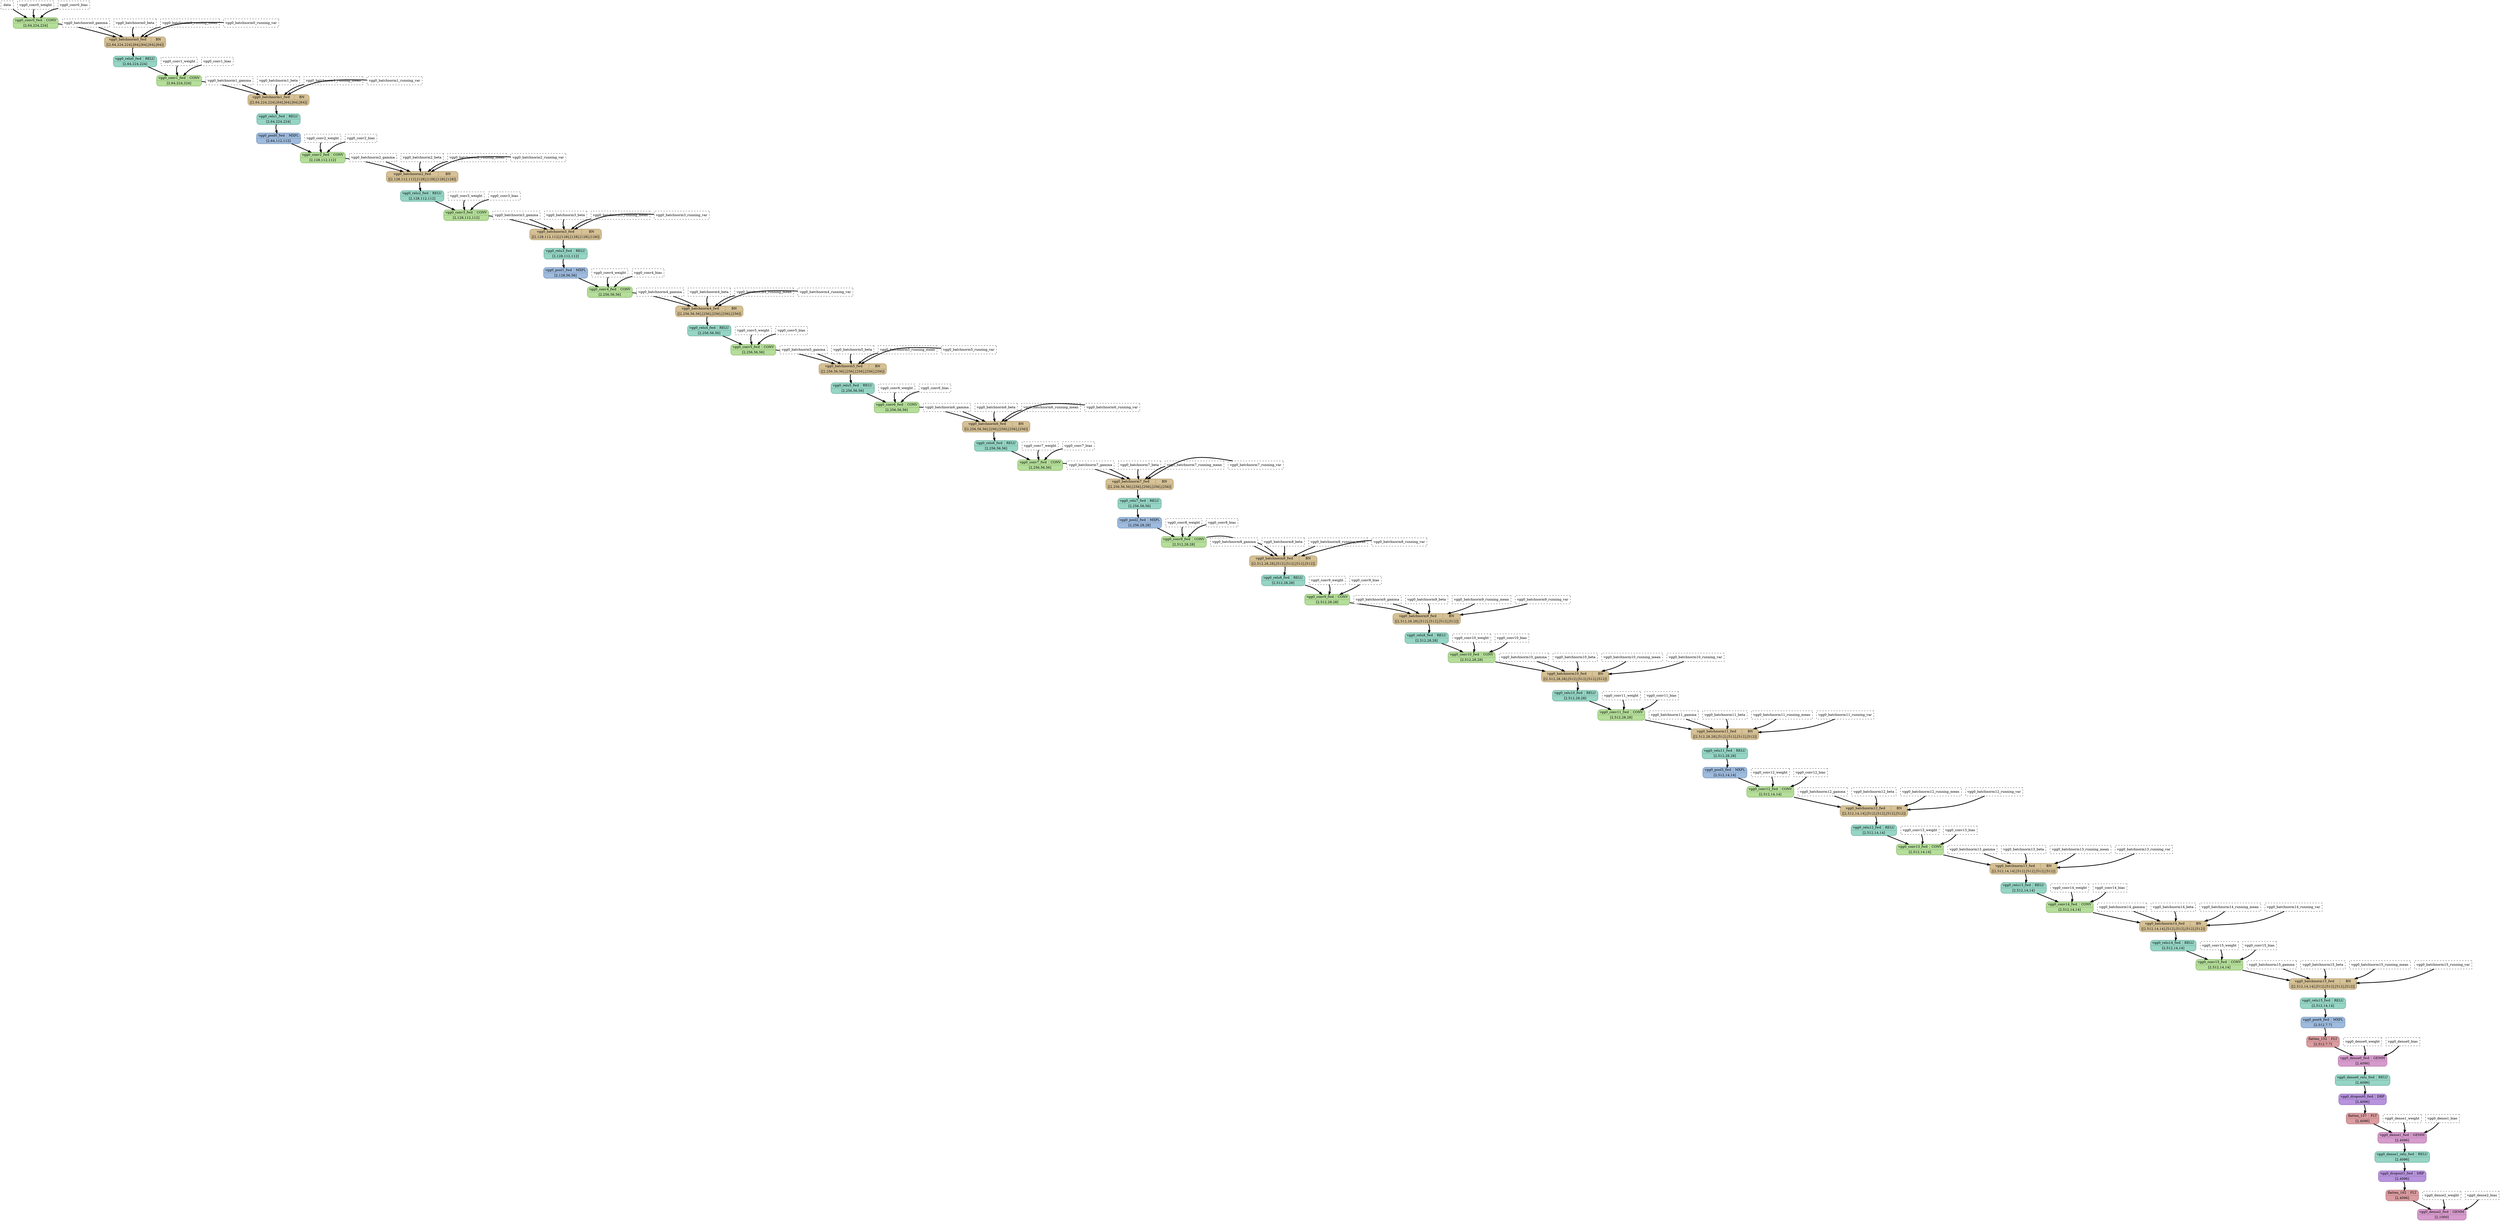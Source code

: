 strict digraph {
  graph [
    rankdir="TB"
    overlap=prism
    overlap_shrink=true
    splines=curved
  ];
  node [
    shape=Mrecord
  ];
  edge [
    penwidth=3
  ];

  // Node definitions.
  "data" [
    id=0
    name="data"
    type=constant_input
    label="data"
    inputs=""
    outputs=""
    shape=box
    style="filled,dashed"
    fillcolor="white"
  ];
  "vgg0_conv0_weight" [
    id=1
    name="vgg0_conv0_weight"
    type=constant_input
    label="vgg0_conv0_weight"
    inputs=""
    outputs=""
    shape=box
    style="filled,dashed"
    fillcolor="white"
  ];
  "vgg0_conv0_bias" [
    id=2
    name="vgg0_conv0_bias"
    type=constant_input
    label="vgg0_conv0_bias"
    inputs=""
    outputs=""
    shape=box
    style="filled,dashed"
    fillcolor="white"
  ];
  "vgg0_conv0_fwd" [
    id=3
    name="vgg0_conv0_fwd"
    type=Conv
    label="{ {vgg0_conv0_fwd  | CONV} | [2,64,224,224] }"
    inputs="data;vgg0_conv0_weight;vgg0_conv0_bias"
    outputs="vgg0_conv0_fwd"
    penwidth=3
    style=filled
    color="#9ec784"
    fontcolor="#000000"
    fillcolor="#b5de9a"
  ];
  "vgg0_batchnorm0_gamma" [
    id=4
    name="vgg0_batchnorm0_gamma"
    type=constant_input
    label="vgg0_batchnorm0_gamma"
    inputs=""
    outputs=""
    shape=box
    style="filled,dashed"
    fillcolor="white"
  ];
  "vgg0_batchnorm0_beta" [
    id=5
    name="vgg0_batchnorm0_beta"
    type=constant_input
    label="vgg0_batchnorm0_beta"
    inputs=""
    outputs=""
    shape=box
    style="filled,dashed"
    fillcolor="white"
  ];
  "vgg0_batchnorm0_running_mean" [
    id=6
    name="vgg0_batchnorm0_running_mean"
    type=constant_input
    label="vgg0_batchnorm0_running_mean"
    inputs=""
    outputs=""
    shape=box
    style="filled,dashed"
    fillcolor="white"
  ];
  "vgg0_batchnorm0_running_var" [
    id=7
    name="vgg0_batchnorm0_running_var"
    type=constant_input
    label="vgg0_batchnorm0_running_var"
    inputs=""
    outputs=""
    shape=box
    style="filled,dashed"
    fillcolor="white"
  ];
  "vgg0_batchnorm0_fwd" [
    id=8
    name="vgg0_batchnorm0_fwd"
    type=BatchNormalization
    label="{ {vgg0_batchnorm0_fwd  | BN} | [[2,64,224,224],[64],[64],[64],[64]] }"
    inputs="vgg0_conv0_fwd;vgg0_batchnorm0_gamma;vgg0_batchnorm0_beta;vgg0_batchnorm0_running_mean;vgg0_batchnorm0_running_var"
    outputs="vgg0_batchnorm0_fwd"
    penwidth=3
    style=filled
    color="#c0ac81"
    fontcolor="#000000"
    fillcolor="#d6c196"
  ];
  "vgg0_relu0_fwd" [
    id=9
    name="vgg0_relu0_fwd"
    type=Relu
    label="{ {vgg0_relu0_fwd  | RELU} | [2,64,224,224] }"
    inputs="vgg0_batchnorm0_fwd"
    outputs="vgg0_relu0_fwd"
    penwidth=3
    style=filled
    color="#80beaf"
    fontcolor="#000000"
    fillcolor="#96d5c5"
  ];
  "vgg0_conv1_weight" [
    id=10
    name="vgg0_conv1_weight"
    type=constant_input
    label="vgg0_conv1_weight"
    inputs=""
    outputs=""
    shape=box
    style="filled,dashed"
    fillcolor="white"
  ];
  "vgg0_conv1_bias" [
    id=11
    name="vgg0_conv1_bias"
    type=constant_input
    label="vgg0_conv1_bias"
    inputs=""
    outputs=""
    shape=box
    style="filled,dashed"
    fillcolor="white"
  ];
  "vgg0_conv1_fwd" [
    id=12
    name="vgg0_conv1_fwd"
    type=Conv
    label="{ {vgg0_conv1_fwd  | CONV} | [2,64,224,224] }"
    inputs="vgg0_relu0_fwd;vgg0_conv1_weight;vgg0_conv1_bias"
    outputs="vgg0_conv1_fwd"
    penwidth=3
    style=filled
    color="#9ec784"
    fontcolor="#000000"
    fillcolor="#b5de9a"
  ];
  "vgg0_batchnorm1_gamma" [
    id=13
    name="vgg0_batchnorm1_gamma"
    type=constant_input
    label="vgg0_batchnorm1_gamma"
    inputs=""
    outputs=""
    shape=box
    style="filled,dashed"
    fillcolor="white"
  ];
  "vgg0_batchnorm1_beta" [
    id=14
    name="vgg0_batchnorm1_beta"
    type=constant_input
    label="vgg0_batchnorm1_beta"
    inputs=""
    outputs=""
    shape=box
    style="filled,dashed"
    fillcolor="white"
  ];
  "vgg0_batchnorm1_running_mean" [
    id=15
    name="vgg0_batchnorm1_running_mean"
    type=constant_input
    label="vgg0_batchnorm1_running_mean"
    inputs=""
    outputs=""
    shape=box
    style="filled,dashed"
    fillcolor="white"
  ];
  "vgg0_batchnorm1_running_var" [
    id=16
    name="vgg0_batchnorm1_running_var"
    type=constant_input
    label="vgg0_batchnorm1_running_var"
    inputs=""
    outputs=""
    shape=box
    style="filled,dashed"
    fillcolor="white"
  ];
  "vgg0_batchnorm1_fwd" [
    id=17
    name="vgg0_batchnorm1_fwd"
    type=BatchNormalization
    label="{ {vgg0_batchnorm1_fwd  | BN} | [[2,64,224,224],[64],[64],[64],[64]] }"
    inputs="vgg0_conv1_fwd;vgg0_batchnorm1_gamma;vgg0_batchnorm1_beta;vgg0_batchnorm1_running_mean;vgg0_batchnorm1_running_var"
    outputs="vgg0_batchnorm1_fwd"
    penwidth=3
    style=filled
    color="#c0ac81"
    fontcolor="#000000"
    fillcolor="#d6c196"
  ];
  "vgg0_relu1_fwd" [
    id=18
    name="vgg0_relu1_fwd"
    type=Relu
    label="{ {vgg0_relu1_fwd  | RELU} | [2,64,224,224] }"
    inputs="vgg0_batchnorm1_fwd"
    outputs="vgg0_relu1_fwd"
    penwidth=3
    style=filled
    color="#80beaf"
    fontcolor="#000000"
    fillcolor="#96d5c5"
  ];
  "vgg0_pool0_fwd" [
    id=19
    name="vgg0_pool0_fwd"
    type=MaxPool
    label="{ {vgg0_pool0_fwd  | MXPL} | [2,64,112,112] }"
    inputs="vgg0_relu1_fwd"
    outputs="vgg0_pool0_fwd"
    penwidth=3
    style=filled
    color="#8aa6c8"
    fontcolor="#000000"
    fillcolor="#9ebbdd"
  ];
  "vgg0_conv2_weight" [
    id=20
    name="vgg0_conv2_weight"
    type=constant_input
    label="vgg0_conv2_weight"
    inputs=""
    outputs=""
    shape=box
    style="filled,dashed"
    fillcolor="white"
  ];
  "vgg0_conv2_bias" [
    id=21
    name="vgg0_conv2_bias"
    type=constant_input
    label="vgg0_conv2_bias"
    inputs=""
    outputs=""
    shape=box
    style="filled,dashed"
    fillcolor="white"
  ];
  "vgg0_conv2_fwd" [
    id=22
    name="vgg0_conv2_fwd"
    type=Conv
    label="{ {vgg0_conv2_fwd  | CONV} | [2,128,112,112] }"
    inputs="vgg0_pool0_fwd;vgg0_conv2_weight;vgg0_conv2_bias"
    outputs="vgg0_conv2_fwd"
    penwidth=3
    style=filled
    color="#9ec784"
    fontcolor="#000000"
    fillcolor="#b5de9a"
  ];
  "vgg0_batchnorm2_gamma" [
    id=23
    name="vgg0_batchnorm2_gamma"
    type=constant_input
    label="vgg0_batchnorm2_gamma"
    inputs=""
    outputs=""
    shape=box
    style="filled,dashed"
    fillcolor="white"
  ];
  "vgg0_batchnorm2_beta" [
    id=24
    name="vgg0_batchnorm2_beta"
    type=constant_input
    label="vgg0_batchnorm2_beta"
    inputs=""
    outputs=""
    shape=box
    style="filled,dashed"
    fillcolor="white"
  ];
  "vgg0_batchnorm2_running_mean" [
    id=25
    name="vgg0_batchnorm2_running_mean"
    type=constant_input
    label="vgg0_batchnorm2_running_mean"
    inputs=""
    outputs=""
    shape=box
    style="filled,dashed"
    fillcolor="white"
  ];
  "vgg0_batchnorm2_running_var" [
    id=26
    name="vgg0_batchnorm2_running_var"
    type=constant_input
    label="vgg0_batchnorm2_running_var"
    inputs=""
    outputs=""
    shape=box
    style="filled,dashed"
    fillcolor="white"
  ];
  "vgg0_batchnorm2_fwd" [
    id=27
    name="vgg0_batchnorm2_fwd"
    type=BatchNormalization
    label="{ {vgg0_batchnorm2_fwd  | BN} | [[2,128,112,112],[128],[128],[128],[128]] }"
    inputs="vgg0_conv2_fwd;vgg0_batchnorm2_gamma;vgg0_batchnorm2_beta;vgg0_batchnorm2_running_mean;vgg0_batchnorm2_running_var"
    outputs="vgg0_batchnorm2_fwd"
    penwidth=3
    style=filled
    color="#c0ac81"
    fontcolor="#000000"
    fillcolor="#d6c196"
  ];
  "vgg0_relu2_fwd" [
    id=28
    name="vgg0_relu2_fwd"
    type=Relu
    label="{ {vgg0_relu2_fwd  | RELU} | [2,128,112,112] }"
    inputs="vgg0_batchnorm2_fwd"
    outputs="vgg0_relu2_fwd"
    penwidth=3
    style=filled
    color="#80beaf"
    fontcolor="#000000"
    fillcolor="#96d5c5"
  ];
  "vgg0_conv3_weight" [
    id=29
    name="vgg0_conv3_weight"
    type=constant_input
    label="vgg0_conv3_weight"
    inputs=""
    outputs=""
    shape=box
    style="filled,dashed"
    fillcolor="white"
  ];
  "vgg0_conv3_bias" [
    id=30
    name="vgg0_conv3_bias"
    type=constant_input
    label="vgg0_conv3_bias"
    inputs=""
    outputs=""
    shape=box
    style="filled,dashed"
    fillcolor="white"
  ];
  "vgg0_conv3_fwd" [
    id=31
    name="vgg0_conv3_fwd"
    type=Conv
    label="{ {vgg0_conv3_fwd  | CONV} | [2,128,112,112] }"
    inputs="vgg0_relu2_fwd;vgg0_conv3_weight;vgg0_conv3_bias"
    outputs="vgg0_conv3_fwd"
    penwidth=3
    style=filled
    color="#9ec784"
    fontcolor="#000000"
    fillcolor="#b5de9a"
  ];
  "vgg0_batchnorm3_gamma" [
    id=32
    name="vgg0_batchnorm3_gamma"
    type=constant_input
    label="vgg0_batchnorm3_gamma"
    inputs=""
    outputs=""
    shape=box
    style="filled,dashed"
    fillcolor="white"
  ];
  "vgg0_batchnorm3_beta" [
    id=33
    name="vgg0_batchnorm3_beta"
    type=constant_input
    label="vgg0_batchnorm3_beta"
    inputs=""
    outputs=""
    shape=box
    style="filled,dashed"
    fillcolor="white"
  ];
  "vgg0_batchnorm3_running_mean" [
    id=34
    name="vgg0_batchnorm3_running_mean"
    type=constant_input
    label="vgg0_batchnorm3_running_mean"
    inputs=""
    outputs=""
    shape=box
    style="filled,dashed"
    fillcolor="white"
  ];
  "vgg0_batchnorm3_running_var" [
    id=35
    name="vgg0_batchnorm3_running_var"
    type=constant_input
    label="vgg0_batchnorm3_running_var"
    inputs=""
    outputs=""
    shape=box
    style="filled,dashed"
    fillcolor="white"
  ];
  "vgg0_batchnorm3_fwd" [
    id=36
    name="vgg0_batchnorm3_fwd"
    type=BatchNormalization
    label="{ {vgg0_batchnorm3_fwd  | BN} | [[2,128,112,112],[128],[128],[128],[128]] }"
    inputs="vgg0_conv3_fwd;vgg0_batchnorm3_gamma;vgg0_batchnorm3_beta;vgg0_batchnorm3_running_mean;vgg0_batchnorm3_running_var"
    outputs="vgg0_batchnorm3_fwd"
    penwidth=3
    style=filled
    color="#c0ac81"
    fontcolor="#000000"
    fillcolor="#d6c196"
  ];
  "vgg0_relu3_fwd" [
    id=37
    name="vgg0_relu3_fwd"
    type=Relu
    label="{ {vgg0_relu3_fwd  | RELU} | [2,128,112,112] }"
    inputs="vgg0_batchnorm3_fwd"
    outputs="vgg0_relu3_fwd"
    penwidth=3
    style=filled
    color="#80beaf"
    fontcolor="#000000"
    fillcolor="#96d5c5"
  ];
  "vgg0_pool1_fwd" [
    id=38
    name="vgg0_pool1_fwd"
    type=MaxPool
    label="{ {vgg0_pool1_fwd  | MXPL} | [2,128,56,56] }"
    inputs="vgg0_relu3_fwd"
    outputs="vgg0_pool1_fwd"
    penwidth=3
    style=filled
    color="#8aa6c8"
    fontcolor="#000000"
    fillcolor="#9ebbdd"
  ];
  "vgg0_conv4_weight" [
    id=39
    name="vgg0_conv4_weight"
    type=constant_input
    label="vgg0_conv4_weight"
    inputs=""
    outputs=""
    shape=box
    style="filled,dashed"
    fillcolor="white"
  ];
  "vgg0_conv4_bias" [
    id=40
    name="vgg0_conv4_bias"
    type=constant_input
    label="vgg0_conv4_bias"
    inputs=""
    outputs=""
    shape=box
    style="filled,dashed"
    fillcolor="white"
  ];
  "vgg0_conv4_fwd" [
    id=41
    name="vgg0_conv4_fwd"
    type=Conv
    label="{ {vgg0_conv4_fwd  | CONV} | [2,256,56,56] }"
    inputs="vgg0_pool1_fwd;vgg0_conv4_weight;vgg0_conv4_bias"
    outputs="vgg0_conv4_fwd"
    penwidth=3
    style=filled
    color="#9ec784"
    fontcolor="#000000"
    fillcolor="#b5de9a"
  ];
  "vgg0_batchnorm4_gamma" [
    id=42
    name="vgg0_batchnorm4_gamma"
    type=constant_input
    label="vgg0_batchnorm4_gamma"
    inputs=""
    outputs=""
    shape=box
    style="filled,dashed"
    fillcolor="white"
  ];
  "vgg0_batchnorm4_beta" [
    id=43
    name="vgg0_batchnorm4_beta"
    type=constant_input
    label="vgg0_batchnorm4_beta"
    inputs=""
    outputs=""
    shape=box
    style="filled,dashed"
    fillcolor="white"
  ];
  "vgg0_batchnorm4_running_mean" [
    id=44
    name="vgg0_batchnorm4_running_mean"
    type=constant_input
    label="vgg0_batchnorm4_running_mean"
    inputs=""
    outputs=""
    shape=box
    style="filled,dashed"
    fillcolor="white"
  ];
  "vgg0_batchnorm4_running_var" [
    id=45
    name="vgg0_batchnorm4_running_var"
    type=constant_input
    label="vgg0_batchnorm4_running_var"
    inputs=""
    outputs=""
    shape=box
    style="filled,dashed"
    fillcolor="white"
  ];
  "vgg0_batchnorm4_fwd" [
    id=46
    name="vgg0_batchnorm4_fwd"
    type=BatchNormalization
    label="{ {vgg0_batchnorm4_fwd  | BN} | [[2,256,56,56],[256],[256],[256],[256]] }"
    inputs="vgg0_conv4_fwd;vgg0_batchnorm4_gamma;vgg0_batchnorm4_beta;vgg0_batchnorm4_running_mean;vgg0_batchnorm4_running_var"
    outputs="vgg0_batchnorm4_fwd"
    penwidth=3
    style=filled
    color="#c0ac81"
    fontcolor="#000000"
    fillcolor="#d6c196"
  ];
  "vgg0_relu4_fwd" [
    id=47
    name="vgg0_relu4_fwd"
    type=Relu
    label="{ {vgg0_relu4_fwd  | RELU} | [2,256,56,56] }"
    inputs="vgg0_batchnorm4_fwd"
    outputs="vgg0_relu4_fwd"
    penwidth=3
    style=filled
    color="#80beaf"
    fontcolor="#000000"
    fillcolor="#96d5c5"
  ];
  "vgg0_conv5_weight" [
    id=48
    name="vgg0_conv5_weight"
    type=constant_input
    label="vgg0_conv5_weight"
    inputs=""
    outputs=""
    shape=box
    style="filled,dashed"
    fillcolor="white"
  ];
  "vgg0_conv5_bias" [
    id=49
    name="vgg0_conv5_bias"
    type=constant_input
    label="vgg0_conv5_bias"
    inputs=""
    outputs=""
    shape=box
    style="filled,dashed"
    fillcolor="white"
  ];
  "vgg0_conv5_fwd" [
    id=50
    name="vgg0_conv5_fwd"
    type=Conv
    label="{ {vgg0_conv5_fwd  | CONV} | [2,256,56,56] }"
    inputs="vgg0_relu4_fwd;vgg0_conv5_weight;vgg0_conv5_bias"
    outputs="vgg0_conv5_fwd"
    penwidth=3
    style=filled
    color="#9ec784"
    fontcolor="#000000"
    fillcolor="#b5de9a"
  ];
  "vgg0_batchnorm5_gamma" [
    id=51
    name="vgg0_batchnorm5_gamma"
    type=constant_input
    label="vgg0_batchnorm5_gamma"
    inputs=""
    outputs=""
    shape=box
    style="filled,dashed"
    fillcolor="white"
  ];
  "vgg0_batchnorm5_beta" [
    id=52
    name="vgg0_batchnorm5_beta"
    type=constant_input
    label="vgg0_batchnorm5_beta"
    inputs=""
    outputs=""
    shape=box
    style="filled,dashed"
    fillcolor="white"
  ];
  "vgg0_batchnorm5_running_mean" [
    id=53
    name="vgg0_batchnorm5_running_mean"
    type=constant_input
    label="vgg0_batchnorm5_running_mean"
    inputs=""
    outputs=""
    shape=box
    style="filled,dashed"
    fillcolor="white"
  ];
  "vgg0_batchnorm5_running_var" [
    id=54
    name="vgg0_batchnorm5_running_var"
    type=constant_input
    label="vgg0_batchnorm5_running_var"
    inputs=""
    outputs=""
    shape=box
    style="filled,dashed"
    fillcolor="white"
  ];
  "vgg0_batchnorm5_fwd" [
    id=55
    name="vgg0_batchnorm5_fwd"
    type=BatchNormalization
    label="{ {vgg0_batchnorm5_fwd  | BN} | [[2,256,56,56],[256],[256],[256],[256]] }"
    inputs="vgg0_conv5_fwd;vgg0_batchnorm5_gamma;vgg0_batchnorm5_beta;vgg0_batchnorm5_running_mean;vgg0_batchnorm5_running_var"
    outputs="vgg0_batchnorm5_fwd"
    penwidth=3
    style=filled
    color="#c0ac81"
    fontcolor="#000000"
    fillcolor="#d6c196"
  ];
  "vgg0_relu5_fwd" [
    id=56
    name="vgg0_relu5_fwd"
    type=Relu
    label="{ {vgg0_relu5_fwd  | RELU} | [2,256,56,56] }"
    inputs="vgg0_batchnorm5_fwd"
    outputs="vgg0_relu5_fwd"
    penwidth=3
    style=filled
    color="#80beaf"
    fontcolor="#000000"
    fillcolor="#96d5c5"
  ];
  "vgg0_conv6_weight" [
    id=57
    name="vgg0_conv6_weight"
    type=constant_input
    label="vgg0_conv6_weight"
    inputs=""
    outputs=""
    shape=box
    style="filled,dashed"
    fillcolor="white"
  ];
  "vgg0_conv6_bias" [
    id=58
    name="vgg0_conv6_bias"
    type=constant_input
    label="vgg0_conv6_bias"
    inputs=""
    outputs=""
    shape=box
    style="filled,dashed"
    fillcolor="white"
  ];
  "vgg0_conv6_fwd" [
    id=59
    name="vgg0_conv6_fwd"
    type=Conv
    label="{ {vgg0_conv6_fwd  | CONV} | [2,256,56,56] }"
    inputs="vgg0_relu5_fwd;vgg0_conv6_weight;vgg0_conv6_bias"
    outputs="vgg0_conv6_fwd"
    penwidth=3
    style=filled
    color="#9ec784"
    fontcolor="#000000"
    fillcolor="#b5de9a"
  ];
  "vgg0_batchnorm6_gamma" [
    id=60
    name="vgg0_batchnorm6_gamma"
    type=constant_input
    label="vgg0_batchnorm6_gamma"
    inputs=""
    outputs=""
    shape=box
    style="filled,dashed"
    fillcolor="white"
  ];
  "vgg0_batchnorm6_beta" [
    id=61
    name="vgg0_batchnorm6_beta"
    type=constant_input
    label="vgg0_batchnorm6_beta"
    inputs=""
    outputs=""
    shape=box
    style="filled,dashed"
    fillcolor="white"
  ];
  "vgg0_batchnorm6_running_mean" [
    id=62
    name="vgg0_batchnorm6_running_mean"
    type=constant_input
    label="vgg0_batchnorm6_running_mean"
    inputs=""
    outputs=""
    shape=box
    style="filled,dashed"
    fillcolor="white"
  ];
  "vgg0_batchnorm6_running_var" [
    id=63
    name="vgg0_batchnorm6_running_var"
    type=constant_input
    label="vgg0_batchnorm6_running_var"
    inputs=""
    outputs=""
    shape=box
    style="filled,dashed"
    fillcolor="white"
  ];
  "vgg0_batchnorm6_fwd" [
    id=64
    name="vgg0_batchnorm6_fwd"
    type=BatchNormalization
    label="{ {vgg0_batchnorm6_fwd  | BN} | [[2,256,56,56],[256],[256],[256],[256]] }"
    inputs="vgg0_conv6_fwd;vgg0_batchnorm6_gamma;vgg0_batchnorm6_beta;vgg0_batchnorm6_running_mean;vgg0_batchnorm6_running_var"
    outputs="vgg0_batchnorm6_fwd"
    penwidth=3
    style=filled
    color="#c0ac81"
    fontcolor="#000000"
    fillcolor="#d6c196"
  ];
  "vgg0_relu6_fwd" [
    id=65
    name="vgg0_relu6_fwd"
    type=Relu
    label="{ {vgg0_relu6_fwd  | RELU} | [2,256,56,56] }"
    inputs="vgg0_batchnorm6_fwd"
    outputs="vgg0_relu6_fwd"
    penwidth=3
    style=filled
    color="#80beaf"
    fontcolor="#000000"
    fillcolor="#96d5c5"
  ];
  "vgg0_conv7_weight" [
    id=66
    name="vgg0_conv7_weight"
    type=constant_input
    label="vgg0_conv7_weight"
    inputs=""
    outputs=""
    shape=box
    style="filled,dashed"
    fillcolor="white"
  ];
  "vgg0_conv7_bias" [
    id=67
    name="vgg0_conv7_bias"
    type=constant_input
    label="vgg0_conv7_bias"
    inputs=""
    outputs=""
    shape=box
    style="filled,dashed"
    fillcolor="white"
  ];
  "vgg0_conv7_fwd" [
    id=68
    name="vgg0_conv7_fwd"
    type=Conv
    label="{ {vgg0_conv7_fwd  | CONV} | [2,256,56,56] }"
    inputs="vgg0_relu6_fwd;vgg0_conv7_weight;vgg0_conv7_bias"
    outputs="vgg0_conv7_fwd"
    penwidth=3
    style=filled
    color="#9ec784"
    fontcolor="#000000"
    fillcolor="#b5de9a"
  ];
  "vgg0_batchnorm7_gamma" [
    id=69
    name="vgg0_batchnorm7_gamma"
    type=constant_input
    label="vgg0_batchnorm7_gamma"
    inputs=""
    outputs=""
    shape=box
    style="filled,dashed"
    fillcolor="white"
  ];
  "vgg0_batchnorm7_beta" [
    id=70
    name="vgg0_batchnorm7_beta"
    type=constant_input
    label="vgg0_batchnorm7_beta"
    inputs=""
    outputs=""
    shape=box
    style="filled,dashed"
    fillcolor="white"
  ];
  "vgg0_batchnorm7_running_mean" [
    id=71
    name="vgg0_batchnorm7_running_mean"
    type=constant_input
    label="vgg0_batchnorm7_running_mean"
    inputs=""
    outputs=""
    shape=box
    style="filled,dashed"
    fillcolor="white"
  ];
  "vgg0_batchnorm7_running_var" [
    id=72
    name="vgg0_batchnorm7_running_var"
    type=constant_input
    label="vgg0_batchnorm7_running_var"
    inputs=""
    outputs=""
    shape=box
    style="filled,dashed"
    fillcolor="white"
  ];
  "vgg0_batchnorm7_fwd" [
    id=73
    name="vgg0_batchnorm7_fwd"
    type=BatchNormalization
    label="{ {vgg0_batchnorm7_fwd  | BN} | [[2,256,56,56],[256],[256],[256],[256]] }"
    inputs="vgg0_conv7_fwd;vgg0_batchnorm7_gamma;vgg0_batchnorm7_beta;vgg0_batchnorm7_running_mean;vgg0_batchnorm7_running_var"
    outputs="vgg0_batchnorm7_fwd"
    penwidth=3
    style=filled
    color="#c0ac81"
    fontcolor="#000000"
    fillcolor="#d6c196"
  ];
  "vgg0_relu7_fwd" [
    id=74
    name="vgg0_relu7_fwd"
    type=Relu
    label="{ {vgg0_relu7_fwd  | RELU} | [2,256,56,56] }"
    inputs="vgg0_batchnorm7_fwd"
    outputs="vgg0_relu7_fwd"
    penwidth=3
    style=filled
    color="#80beaf"
    fontcolor="#000000"
    fillcolor="#96d5c5"
  ];
  "vgg0_pool2_fwd" [
    id=75
    name="vgg0_pool2_fwd"
    type=MaxPool
    label="{ {vgg0_pool2_fwd  | MXPL} | [2,256,28,28] }"
    inputs="vgg0_relu7_fwd"
    outputs="vgg0_pool2_fwd"
    penwidth=3
    style=filled
    color="#8aa6c8"
    fontcolor="#000000"
    fillcolor="#9ebbdd"
  ];
  "vgg0_conv8_weight" [
    id=76
    name="vgg0_conv8_weight"
    type=constant_input
    label="vgg0_conv8_weight"
    inputs=""
    outputs=""
    shape=box
    style="filled,dashed"
    fillcolor="white"
  ];
  "vgg0_conv8_bias" [
    id=77
    name="vgg0_conv8_bias"
    type=constant_input
    label="vgg0_conv8_bias"
    inputs=""
    outputs=""
    shape=box
    style="filled,dashed"
    fillcolor="white"
  ];
  "vgg0_conv8_fwd" [
    id=78
    name="vgg0_conv8_fwd"
    type=Conv
    label="{ {vgg0_conv8_fwd  | CONV} | [2,512,28,28] }"
    inputs="vgg0_pool2_fwd;vgg0_conv8_weight;vgg0_conv8_bias"
    outputs="vgg0_conv8_fwd"
    penwidth=3
    style=filled
    color="#9ec784"
    fontcolor="#000000"
    fillcolor="#b5de9a"
  ];
  "vgg0_batchnorm8_gamma" [
    id=79
    name="vgg0_batchnorm8_gamma"
    type=constant_input
    label="vgg0_batchnorm8_gamma"
    inputs=""
    outputs=""
    shape=box
    style="filled,dashed"
    fillcolor="white"
  ];
  "vgg0_batchnorm8_beta" [
    id=80
    name="vgg0_batchnorm8_beta"
    type=constant_input
    label="vgg0_batchnorm8_beta"
    inputs=""
    outputs=""
    shape=box
    style="filled,dashed"
    fillcolor="white"
  ];
  "vgg0_batchnorm8_running_mean" [
    id=81
    name="vgg0_batchnorm8_running_mean"
    type=constant_input
    label="vgg0_batchnorm8_running_mean"
    inputs=""
    outputs=""
    shape=box
    style="filled,dashed"
    fillcolor="white"
  ];
  "vgg0_batchnorm8_running_var" [
    id=82
    name="vgg0_batchnorm8_running_var"
    type=constant_input
    label="vgg0_batchnorm8_running_var"
    inputs=""
    outputs=""
    shape=box
    style="filled,dashed"
    fillcolor="white"
  ];
  "vgg0_batchnorm8_fwd" [
    id=83
    name="vgg0_batchnorm8_fwd"
    type=BatchNormalization
    label="{ {vgg0_batchnorm8_fwd  | BN} | [[2,512,28,28],[512],[512],[512],[512]] }"
    inputs="vgg0_conv8_fwd;vgg0_batchnorm8_gamma;vgg0_batchnorm8_beta;vgg0_batchnorm8_running_mean;vgg0_batchnorm8_running_var"
    outputs="vgg0_batchnorm8_fwd"
    penwidth=3
    style=filled
    color="#c0ac81"
    fontcolor="#000000"
    fillcolor="#d6c196"
  ];
  "vgg0_relu8_fwd" [
    id=84
    name="vgg0_relu8_fwd"
    type=Relu
    label="{ {vgg0_relu8_fwd  | RELU} | [2,512,28,28] }"
    inputs="vgg0_batchnorm8_fwd"
    outputs="vgg0_relu8_fwd"
    penwidth=3
    style=filled
    color="#80beaf"
    fontcolor="#000000"
    fillcolor="#96d5c5"
  ];
  "vgg0_conv9_weight" [
    id=85
    name="vgg0_conv9_weight"
    type=constant_input
    label="vgg0_conv9_weight"
    inputs=""
    outputs=""
    shape=box
    style="filled,dashed"
    fillcolor="white"
  ];
  "vgg0_conv9_bias" [
    id=86
    name="vgg0_conv9_bias"
    type=constant_input
    label="vgg0_conv9_bias"
    inputs=""
    outputs=""
    shape=box
    style="filled,dashed"
    fillcolor="white"
  ];
  "vgg0_conv9_fwd" [
    id=87
    name="vgg0_conv9_fwd"
    type=Conv
    label="{ {vgg0_conv9_fwd  | CONV} | [2,512,28,28] }"
    inputs="vgg0_relu8_fwd;vgg0_conv9_weight;vgg0_conv9_bias"
    outputs="vgg0_conv9_fwd"
    penwidth=3
    style=filled
    color="#9ec784"
    fontcolor="#000000"
    fillcolor="#b5de9a"
  ];
  "vgg0_batchnorm9_gamma" [
    id=88
    name="vgg0_batchnorm9_gamma"
    type=constant_input
    label="vgg0_batchnorm9_gamma"
    inputs=""
    outputs=""
    shape=box
    style="filled,dashed"
    fillcolor="white"
  ];
  "vgg0_batchnorm9_beta" [
    id=89
    name="vgg0_batchnorm9_beta"
    type=constant_input
    label="vgg0_batchnorm9_beta"
    inputs=""
    outputs=""
    shape=box
    style="filled,dashed"
    fillcolor="white"
  ];
  "vgg0_batchnorm9_running_mean" [
    id=90
    name="vgg0_batchnorm9_running_mean"
    type=constant_input
    label="vgg0_batchnorm9_running_mean"
    inputs=""
    outputs=""
    shape=box
    style="filled,dashed"
    fillcolor="white"
  ];
  "vgg0_batchnorm9_running_var" [
    id=91
    name="vgg0_batchnorm9_running_var"
    type=constant_input
    label="vgg0_batchnorm9_running_var"
    inputs=""
    outputs=""
    shape=box
    style="filled,dashed"
    fillcolor="white"
  ];
  "vgg0_batchnorm9_fwd" [
    id=92
    name="vgg0_batchnorm9_fwd"
    type=BatchNormalization
    label="{ {vgg0_batchnorm9_fwd  | BN} | [[2,512,28,28],[512],[512],[512],[512]] }"
    inputs="vgg0_conv9_fwd;vgg0_batchnorm9_gamma;vgg0_batchnorm9_beta;vgg0_batchnorm9_running_mean;vgg0_batchnorm9_running_var"
    outputs="vgg0_batchnorm9_fwd"
    penwidth=3
    style=filled
    color="#c0ac81"
    fontcolor="#000000"
    fillcolor="#d6c196"
  ];
  "vgg0_relu9_fwd" [
    id=93
    name="vgg0_relu9_fwd"
    type=Relu
    label="{ {vgg0_relu9_fwd  | RELU} | [2,512,28,28] }"
    inputs="vgg0_batchnorm9_fwd"
    outputs="vgg0_relu9_fwd"
    penwidth=3
    style=filled
    color="#80beaf"
    fontcolor="#000000"
    fillcolor="#96d5c5"
  ];
  "vgg0_conv10_weight" [
    id=94
    name="vgg0_conv10_weight"
    type=constant_input
    label="vgg0_conv10_weight"
    inputs=""
    outputs=""
    shape=box
    style="filled,dashed"
    fillcolor="white"
  ];
  "vgg0_conv10_bias" [
    id=95
    name="vgg0_conv10_bias"
    type=constant_input
    label="vgg0_conv10_bias"
    inputs=""
    outputs=""
    shape=box
    style="filled,dashed"
    fillcolor="white"
  ];
  "vgg0_conv10_fwd" [
    id=96
    name="vgg0_conv10_fwd"
    type=Conv
    label="{ {vgg0_conv10_fwd  | CONV} | [2,512,28,28] }"
    inputs="vgg0_relu9_fwd;vgg0_conv10_weight;vgg0_conv10_bias"
    outputs="vgg0_conv10_fwd"
    penwidth=3
    style=filled
    color="#9ec784"
    fontcolor="#000000"
    fillcolor="#b5de9a"
  ];
  "vgg0_batchnorm10_gamma" [
    id=97
    name="vgg0_batchnorm10_gamma"
    type=constant_input
    label="vgg0_batchnorm10_gamma"
    inputs=""
    outputs=""
    shape=box
    style="filled,dashed"
    fillcolor="white"
  ];
  "vgg0_batchnorm10_beta" [
    id=98
    name="vgg0_batchnorm10_beta"
    type=constant_input
    label="vgg0_batchnorm10_beta"
    inputs=""
    outputs=""
    shape=box
    style="filled,dashed"
    fillcolor="white"
  ];
  "vgg0_batchnorm10_running_mean" [
    id=99
    name="vgg0_batchnorm10_running_mean"
    type=constant_input
    label="vgg0_batchnorm10_running_mean"
    inputs=""
    outputs=""
    shape=box
    style="filled,dashed"
    fillcolor="white"
  ];
  "vgg0_batchnorm10_running_var" [
    id=100
    name="vgg0_batchnorm10_running_var"
    type=constant_input
    label="vgg0_batchnorm10_running_var"
    inputs=""
    outputs=""
    shape=box
    style="filled,dashed"
    fillcolor="white"
  ];
  "vgg0_batchnorm10_fwd" [
    id=101
    name="vgg0_batchnorm10_fwd"
    type=BatchNormalization
    label="{ {vgg0_batchnorm10_fwd  | BN} | [[2,512,28,28],[512],[512],[512],[512]] }"
    inputs="vgg0_conv10_fwd;vgg0_batchnorm10_gamma;vgg0_batchnorm10_beta;vgg0_batchnorm10_running_mean;vgg0_batchnorm10_running_var"
    outputs="vgg0_batchnorm10_fwd"
    penwidth=3
    style=filled
    color="#c0ac81"
    fontcolor="#000000"
    fillcolor="#d6c196"
  ];
  "vgg0_relu10_fwd" [
    id=102
    name="vgg0_relu10_fwd"
    type=Relu
    label="{ {vgg0_relu10_fwd  | RELU} | [2,512,28,28] }"
    inputs="vgg0_batchnorm10_fwd"
    outputs="vgg0_relu10_fwd"
    penwidth=3
    style=filled
    color="#80beaf"
    fontcolor="#000000"
    fillcolor="#96d5c5"
  ];
  "vgg0_conv11_weight" [
    id=103
    name="vgg0_conv11_weight"
    type=constant_input
    label="vgg0_conv11_weight"
    inputs=""
    outputs=""
    shape=box
    style="filled,dashed"
    fillcolor="white"
  ];
  "vgg0_conv11_bias" [
    id=104
    name="vgg0_conv11_bias"
    type=constant_input
    label="vgg0_conv11_bias"
    inputs=""
    outputs=""
    shape=box
    style="filled,dashed"
    fillcolor="white"
  ];
  "vgg0_conv11_fwd" [
    id=105
    name="vgg0_conv11_fwd"
    type=Conv
    label="{ {vgg0_conv11_fwd  | CONV} | [2,512,28,28] }"
    inputs="vgg0_relu10_fwd;vgg0_conv11_weight;vgg0_conv11_bias"
    outputs="vgg0_conv11_fwd"
    penwidth=3
    style=filled
    color="#9ec784"
    fontcolor="#000000"
    fillcolor="#b5de9a"
  ];
  "vgg0_batchnorm11_gamma" [
    id=106
    name="vgg0_batchnorm11_gamma"
    type=constant_input
    label="vgg0_batchnorm11_gamma"
    inputs=""
    outputs=""
    shape=box
    style="filled,dashed"
    fillcolor="white"
  ];
  "vgg0_batchnorm11_beta" [
    id=107
    name="vgg0_batchnorm11_beta"
    type=constant_input
    label="vgg0_batchnorm11_beta"
    inputs=""
    outputs=""
    shape=box
    style="filled,dashed"
    fillcolor="white"
  ];
  "vgg0_batchnorm11_running_mean" [
    id=108
    name="vgg0_batchnorm11_running_mean"
    type=constant_input
    label="vgg0_batchnorm11_running_mean"
    inputs=""
    outputs=""
    shape=box
    style="filled,dashed"
    fillcolor="white"
  ];
  "vgg0_batchnorm11_running_var" [
    id=109
    name="vgg0_batchnorm11_running_var"
    type=constant_input
    label="vgg0_batchnorm11_running_var"
    inputs=""
    outputs=""
    shape=box
    style="filled,dashed"
    fillcolor="white"
  ];
  "vgg0_batchnorm11_fwd" [
    id=110
    name="vgg0_batchnorm11_fwd"
    type=BatchNormalization
    label="{ {vgg0_batchnorm11_fwd  | BN} | [[2,512,28,28],[512],[512],[512],[512]] }"
    inputs="vgg0_conv11_fwd;vgg0_batchnorm11_gamma;vgg0_batchnorm11_beta;vgg0_batchnorm11_running_mean;vgg0_batchnorm11_running_var"
    outputs="vgg0_batchnorm11_fwd"
    penwidth=3
    style=filled
    color="#c0ac81"
    fontcolor="#000000"
    fillcolor="#d6c196"
  ];
  "vgg0_relu11_fwd" [
    id=111
    name="vgg0_relu11_fwd"
    type=Relu
    label="{ {vgg0_relu11_fwd  | RELU} | [2,512,28,28] }"
    inputs="vgg0_batchnorm11_fwd"
    outputs="vgg0_relu11_fwd"
    penwidth=3
    style=filled
    color="#80beaf"
    fontcolor="#000000"
    fillcolor="#96d5c5"
  ];
  "vgg0_pool3_fwd" [
    id=112
    name="vgg0_pool3_fwd"
    type=MaxPool
    label="{ {vgg0_pool3_fwd  | MXPL} | [2,512,14,14] }"
    inputs="vgg0_relu11_fwd"
    outputs="vgg0_pool3_fwd"
    penwidth=3
    style=filled
    color="#8aa6c8"
    fontcolor="#000000"
    fillcolor="#9ebbdd"
  ];
  "vgg0_conv12_weight" [
    id=113
    name="vgg0_conv12_weight"
    type=constant_input
    label="vgg0_conv12_weight"
    inputs=""
    outputs=""
    shape=box
    style="filled,dashed"
    fillcolor="white"
  ];
  "vgg0_conv12_bias" [
    id=114
    name="vgg0_conv12_bias"
    type=constant_input
    label="vgg0_conv12_bias"
    inputs=""
    outputs=""
    shape=box
    style="filled,dashed"
    fillcolor="white"
  ];
  "vgg0_conv12_fwd" [
    id=115
    name="vgg0_conv12_fwd"
    type=Conv
    label="{ {vgg0_conv12_fwd  | CONV} | [2,512,14,14] }"
    inputs="vgg0_pool3_fwd;vgg0_conv12_weight;vgg0_conv12_bias"
    outputs="vgg0_conv12_fwd"
    penwidth=3
    style=filled
    color="#9ec784"
    fontcolor="#000000"
    fillcolor="#b5de9a"
  ];
  "vgg0_batchnorm12_gamma" [
    id=116
    name="vgg0_batchnorm12_gamma"
    type=constant_input
    label="vgg0_batchnorm12_gamma"
    inputs=""
    outputs=""
    shape=box
    style="filled,dashed"
    fillcolor="white"
  ];
  "vgg0_batchnorm12_beta" [
    id=117
    name="vgg0_batchnorm12_beta"
    type=constant_input
    label="vgg0_batchnorm12_beta"
    inputs=""
    outputs=""
    shape=box
    style="filled,dashed"
    fillcolor="white"
  ];
  "vgg0_batchnorm12_running_mean" [
    id=118
    name="vgg0_batchnorm12_running_mean"
    type=constant_input
    label="vgg0_batchnorm12_running_mean"
    inputs=""
    outputs=""
    shape=box
    style="filled,dashed"
    fillcolor="white"
  ];
  "vgg0_batchnorm12_running_var" [
    id=119
    name="vgg0_batchnorm12_running_var"
    type=constant_input
    label="vgg0_batchnorm12_running_var"
    inputs=""
    outputs=""
    shape=box
    style="filled,dashed"
    fillcolor="white"
  ];
  "vgg0_batchnorm12_fwd" [
    id=120
    name="vgg0_batchnorm12_fwd"
    type=BatchNormalization
    label="{ {vgg0_batchnorm12_fwd  | BN} | [[2,512,14,14],[512],[512],[512],[512]] }"
    inputs="vgg0_conv12_fwd;vgg0_batchnorm12_gamma;vgg0_batchnorm12_beta;vgg0_batchnorm12_running_mean;vgg0_batchnorm12_running_var"
    outputs="vgg0_batchnorm12_fwd"
    penwidth=3
    style=filled
    color="#c0ac81"
    fontcolor="#000000"
    fillcolor="#d6c196"
  ];
  "vgg0_relu12_fwd" [
    id=121
    name="vgg0_relu12_fwd"
    type=Relu
    label="{ {vgg0_relu12_fwd  | RELU} | [2,512,14,14] }"
    inputs="vgg0_batchnorm12_fwd"
    outputs="vgg0_relu12_fwd"
    penwidth=3
    style=filled
    color="#80beaf"
    fontcolor="#000000"
    fillcolor="#96d5c5"
  ];
  "vgg0_conv13_weight" [
    id=122
    name="vgg0_conv13_weight"
    type=constant_input
    label="vgg0_conv13_weight"
    inputs=""
    outputs=""
    shape=box
    style="filled,dashed"
    fillcolor="white"
  ];
  "vgg0_conv13_bias" [
    id=123
    name="vgg0_conv13_bias"
    type=constant_input
    label="vgg0_conv13_bias"
    inputs=""
    outputs=""
    shape=box
    style="filled,dashed"
    fillcolor="white"
  ];
  "vgg0_conv13_fwd" [
    id=124
    name="vgg0_conv13_fwd"
    type=Conv
    label="{ {vgg0_conv13_fwd  | CONV} | [2,512,14,14] }"
    inputs="vgg0_relu12_fwd;vgg0_conv13_weight;vgg0_conv13_bias"
    outputs="vgg0_conv13_fwd"
    penwidth=3
    style=filled
    color="#9ec784"
    fontcolor="#000000"
    fillcolor="#b5de9a"
  ];
  "vgg0_batchnorm13_gamma" [
    id=125
    name="vgg0_batchnorm13_gamma"
    type=constant_input
    label="vgg0_batchnorm13_gamma"
    inputs=""
    outputs=""
    shape=box
    style="filled,dashed"
    fillcolor="white"
  ];
  "vgg0_batchnorm13_beta" [
    id=126
    name="vgg0_batchnorm13_beta"
    type=constant_input
    label="vgg0_batchnorm13_beta"
    inputs=""
    outputs=""
    shape=box
    style="filled,dashed"
    fillcolor="white"
  ];
  "vgg0_batchnorm13_running_mean" [
    id=127
    name="vgg0_batchnorm13_running_mean"
    type=constant_input
    label="vgg0_batchnorm13_running_mean"
    inputs=""
    outputs=""
    shape=box
    style="filled,dashed"
    fillcolor="white"
  ];
  "vgg0_batchnorm13_running_var" [
    id=128
    name="vgg0_batchnorm13_running_var"
    type=constant_input
    label="vgg0_batchnorm13_running_var"
    inputs=""
    outputs=""
    shape=box
    style="filled,dashed"
    fillcolor="white"
  ];
  "vgg0_batchnorm13_fwd" [
    id=129
    name="vgg0_batchnorm13_fwd"
    type=BatchNormalization
    label="{ {vgg0_batchnorm13_fwd  | BN} | [[2,512,14,14],[512],[512],[512],[512]] }"
    inputs="vgg0_conv13_fwd;vgg0_batchnorm13_gamma;vgg0_batchnorm13_beta;vgg0_batchnorm13_running_mean;vgg0_batchnorm13_running_var"
    outputs="vgg0_batchnorm13_fwd"
    penwidth=3
    style=filled
    color="#c0ac81"
    fontcolor="#000000"
    fillcolor="#d6c196"
  ];
  "vgg0_relu13_fwd" [
    id=130
    name="vgg0_relu13_fwd"
    type=Relu
    label="{ {vgg0_relu13_fwd  | RELU} | [2,512,14,14] }"
    inputs="vgg0_batchnorm13_fwd"
    outputs="vgg0_relu13_fwd"
    penwidth=3
    style=filled
    color="#80beaf"
    fontcolor="#000000"
    fillcolor="#96d5c5"
  ];
  "vgg0_conv14_weight" [
    id=131
    name="vgg0_conv14_weight"
    type=constant_input
    label="vgg0_conv14_weight"
    inputs=""
    outputs=""
    shape=box
    style="filled,dashed"
    fillcolor="white"
  ];
  "vgg0_conv14_bias" [
    id=132
    name="vgg0_conv14_bias"
    type=constant_input
    label="vgg0_conv14_bias"
    inputs=""
    outputs=""
    shape=box
    style="filled,dashed"
    fillcolor="white"
  ];
  "vgg0_conv14_fwd" [
    id=133
    name="vgg0_conv14_fwd"
    type=Conv
    label="{ {vgg0_conv14_fwd  | CONV} | [2,512,14,14] }"
    inputs="vgg0_relu13_fwd;vgg0_conv14_weight;vgg0_conv14_bias"
    outputs="vgg0_conv14_fwd"
    penwidth=3
    style=filled
    color="#9ec784"
    fontcolor="#000000"
    fillcolor="#b5de9a"
  ];
  "vgg0_batchnorm14_gamma" [
    id=134
    name="vgg0_batchnorm14_gamma"
    type=constant_input
    label="vgg0_batchnorm14_gamma"
    inputs=""
    outputs=""
    shape=box
    style="filled,dashed"
    fillcolor="white"
  ];
  "vgg0_batchnorm14_beta" [
    id=135
    name="vgg0_batchnorm14_beta"
    type=constant_input
    label="vgg0_batchnorm14_beta"
    inputs=""
    outputs=""
    shape=box
    style="filled,dashed"
    fillcolor="white"
  ];
  "vgg0_batchnorm14_running_mean" [
    id=136
    name="vgg0_batchnorm14_running_mean"
    type=constant_input
    label="vgg0_batchnorm14_running_mean"
    inputs=""
    outputs=""
    shape=box
    style="filled,dashed"
    fillcolor="white"
  ];
  "vgg0_batchnorm14_running_var" [
    id=137
    name="vgg0_batchnorm14_running_var"
    type=constant_input
    label="vgg0_batchnorm14_running_var"
    inputs=""
    outputs=""
    shape=box
    style="filled,dashed"
    fillcolor="white"
  ];
  "vgg0_batchnorm14_fwd" [
    id=138
    name="vgg0_batchnorm14_fwd"
    type=BatchNormalization
    label="{ {vgg0_batchnorm14_fwd  | BN} | [[2,512,14,14],[512],[512],[512],[512]] }"
    inputs="vgg0_conv14_fwd;vgg0_batchnorm14_gamma;vgg0_batchnorm14_beta;vgg0_batchnorm14_running_mean;vgg0_batchnorm14_running_var"
    outputs="vgg0_batchnorm14_fwd"
    penwidth=3
    style=filled
    color="#c0ac81"
    fontcolor="#000000"
    fillcolor="#d6c196"
  ];
  "vgg0_relu14_fwd" [
    id=139
    name="vgg0_relu14_fwd"
    type=Relu
    label="{ {vgg0_relu14_fwd  | RELU} | [2,512,14,14] }"
    inputs="vgg0_batchnorm14_fwd"
    outputs="vgg0_relu14_fwd"
    penwidth=3
    style=filled
    color="#80beaf"
    fontcolor="#000000"
    fillcolor="#96d5c5"
  ];
  "vgg0_conv15_weight" [
    id=140
    name="vgg0_conv15_weight"
    type=constant_input
    label="vgg0_conv15_weight"
    inputs=""
    outputs=""
    shape=box
    style="filled,dashed"
    fillcolor="white"
  ];
  "vgg0_conv15_bias" [
    id=141
    name="vgg0_conv15_bias"
    type=constant_input
    label="vgg0_conv15_bias"
    inputs=""
    outputs=""
    shape=box
    style="filled,dashed"
    fillcolor="white"
  ];
  "vgg0_conv15_fwd" [
    id=142
    name="vgg0_conv15_fwd"
    type=Conv
    label="{ {vgg0_conv15_fwd  | CONV} | [2,512,14,14] }"
    inputs="vgg0_relu14_fwd;vgg0_conv15_weight;vgg0_conv15_bias"
    outputs="vgg0_conv15_fwd"
    penwidth=3
    style=filled
    color="#9ec784"
    fontcolor="#000000"
    fillcolor="#b5de9a"
  ];
  "vgg0_batchnorm15_gamma" [
    id=143
    name="vgg0_batchnorm15_gamma"
    type=constant_input
    label="vgg0_batchnorm15_gamma"
    inputs=""
    outputs=""
    shape=box
    style="filled,dashed"
    fillcolor="white"
  ];
  "vgg0_batchnorm15_beta" [
    id=144
    name="vgg0_batchnorm15_beta"
    type=constant_input
    label="vgg0_batchnorm15_beta"
    inputs=""
    outputs=""
    shape=box
    style="filled,dashed"
    fillcolor="white"
  ];
  "vgg0_batchnorm15_running_mean" [
    id=145
    name="vgg0_batchnorm15_running_mean"
    type=constant_input
    label="vgg0_batchnorm15_running_mean"
    inputs=""
    outputs=""
    shape=box
    style="filled,dashed"
    fillcolor="white"
  ];
  "vgg0_batchnorm15_running_var" [
    id=146
    name="vgg0_batchnorm15_running_var"
    type=constant_input
    label="vgg0_batchnorm15_running_var"
    inputs=""
    outputs=""
    shape=box
    style="filled,dashed"
    fillcolor="white"
  ];
  "vgg0_batchnorm15_fwd" [
    id=147
    name="vgg0_batchnorm15_fwd"
    type=BatchNormalization
    label="{ {vgg0_batchnorm15_fwd  | BN} | [[2,512,14,14],[512],[512],[512],[512]] }"
    inputs="vgg0_conv15_fwd;vgg0_batchnorm15_gamma;vgg0_batchnorm15_beta;vgg0_batchnorm15_running_mean;vgg0_batchnorm15_running_var"
    outputs="vgg0_batchnorm15_fwd"
    penwidth=3
    style=filled
    color="#c0ac81"
    fontcolor="#000000"
    fillcolor="#d6c196"
  ];
  "vgg0_relu15_fwd" [
    id=148
    name="vgg0_relu15_fwd"
    type=Relu
    label="{ {vgg0_relu15_fwd  | RELU} | [2,512,14,14] }"
    inputs="vgg0_batchnorm15_fwd"
    outputs="vgg0_relu15_fwd"
    penwidth=3
    style=filled
    color="#80beaf"
    fontcolor="#000000"
    fillcolor="#96d5c5"
  ];
  "vgg0_pool4_fwd" [
    id=149
    name="vgg0_pool4_fwd"
    type=MaxPool
    label="{ {vgg0_pool4_fwd  | MXPL} | [2,512,7,7] }"
    inputs="vgg0_relu15_fwd"
    outputs="vgg0_pool4_fwd"
    penwidth=3
    style=filled
    color="#8aa6c8"
    fontcolor="#000000"
    fillcolor="#9ebbdd"
  ];
  "flatten_152" [
    id=150
    name="flatten_152"
    type=Flatten
    label="{ {flatten_152  | FLT} | [2,512,7,7] }"
    inputs="vgg0_pool4_fwd"
    outputs="flatten_152"
    penwidth=3
    style=filled
    color="#c58a8d"
    fontcolor="#000000"
    fillcolor="#da9ca0"
  ];
  "vgg0_dense0_weight" [
    id=151
    name="vgg0_dense0_weight"
    type=constant_input
    label="vgg0_dense0_weight"
    inputs=""
    outputs=""
    shape=box
    style="filled,dashed"
    fillcolor="white"
  ];
  "vgg0_dense0_bias" [
    id=152
    name="vgg0_dense0_bias"
    type=constant_input
    label="vgg0_dense0_bias"
    inputs=""
    outputs=""
    shape=box
    style="filled,dashed"
    fillcolor="white"
  ];
  "vgg0_dense0_fwd" [
    id=153
    name="vgg0_dense0_fwd"
    type=Gemm
    label="{ {vgg0_dense0_fwd  | GEMM} | [2,4096] }"
    inputs="flatten_152;vgg0_dense0_weight;vgg0_dense0_bias"
    outputs="vgg0_dense0_fwd"
    penwidth=3
    style=filled
    color="#c289b8"
    fontcolor="#000000"
    fillcolor="#d69bcc"
  ];
  "vgg0_dense0_relu_fwd" [
    id=154
    name="vgg0_dense0_relu_fwd"
    type=Relu
    label="{ {vgg0_dense0_relu_fwd  | RELU} | [2,4096] }"
    inputs="vgg0_dense0_fwd"
    outputs="vgg0_dense0_relu_fwd"
    penwidth=3
    style=filled
    color="#80beaf"
    fontcolor="#000000"
    fillcolor="#96d5c5"
  ];
  "vgg0_dropout0_fwd" [
    id=155
    name="vgg0_dropout0_fwd"
    type=Dropout
    label="{ {vgg0_dropout0_fwd  | DRP} | [2,4096] }"
    inputs="vgg0_dense0_relu_fwd"
    outputs="vgg0_dropout0_fwd"
    penwidth=3
    style=filled
    color="#a482ca"
    fontcolor="#000000"
    fillcolor="#b794dd"
  ];
  "flatten_157" [
    id=156
    name="flatten_157"
    type=Flatten
    label="{ {flatten_157  | FLT} | [2,4096] }"
    inputs="vgg0_dropout0_fwd"
    outputs="flatten_157"
    penwidth=3
    style=filled
    color="#c58a8d"
    fontcolor="#000000"
    fillcolor="#da9ca0"
  ];
  "vgg0_dense1_weight" [
    id=157
    name="vgg0_dense1_weight"
    type=constant_input
    label="vgg0_dense1_weight"
    inputs=""
    outputs=""
    shape=box
    style="filled,dashed"
    fillcolor="white"
  ];
  "vgg0_dense1_bias" [
    id=158
    name="vgg0_dense1_bias"
    type=constant_input
    label="vgg0_dense1_bias"
    inputs=""
    outputs=""
    shape=box
    style="filled,dashed"
    fillcolor="white"
  ];
  "vgg0_dense1_fwd" [
    id=159
    name="vgg0_dense1_fwd"
    type=Gemm
    label="{ {vgg0_dense1_fwd  | GEMM} | [2,4096] }"
    inputs="flatten_157;vgg0_dense1_weight;vgg0_dense1_bias"
    outputs="vgg0_dense1_fwd"
    penwidth=3
    style=filled
    color="#c289b8"
    fontcolor="#000000"
    fillcolor="#d69bcc"
  ];
  "vgg0_dense1_relu_fwd" [
    id=160
    name="vgg0_dense1_relu_fwd"
    type=Relu
    label="{ {vgg0_dense1_relu_fwd  | RELU} | [2,4096] }"
    inputs="vgg0_dense1_fwd"
    outputs="vgg0_dense1_relu_fwd"
    penwidth=3
    style=filled
    color="#80beaf"
    fontcolor="#000000"
    fillcolor="#96d5c5"
  ];
  "vgg0_dropout1_fwd" [
    id=161
    name="vgg0_dropout1_fwd"
    type=Dropout
    label="{ {vgg0_dropout1_fwd  | DRP} | [2,4096] }"
    inputs="vgg0_dense1_relu_fwd"
    outputs="vgg0_dropout1_fwd"
    penwidth=3
    style=filled
    color="#a482ca"
    fontcolor="#000000"
    fillcolor="#b794dd"
  ];
  "flatten_162" [
    id=162
    name="flatten_162"
    type=Flatten
    label="{ {flatten_162  | FLT} | [2,4096] }"
    inputs="vgg0_dropout1_fwd"
    outputs="flatten_162"
    penwidth=3
    style=filled
    color="#c58a8d"
    fontcolor="#000000"
    fillcolor="#da9ca0"
  ];
  "vgg0_dense2_weight" [
    id=163
    name="vgg0_dense2_weight"
    type=constant_input
    label="vgg0_dense2_weight"
    inputs=""
    outputs=""
    shape=box
    style="filled,dashed"
    fillcolor="white"
  ];
  "vgg0_dense2_bias" [
    id=164
    name="vgg0_dense2_bias"
    type=constant_input
    label="vgg0_dense2_bias"
    inputs=""
    outputs=""
    shape=box
    style="filled,dashed"
    fillcolor="white"
  ];
  "vgg0_dense2_fwd" [
    id=165
    name="vgg0_dense2_fwd"
    type=Gemm
    label="{ {vgg0_dense2_fwd  | GEMM} | [2,1000] }"
    inputs="flatten_162;vgg0_dense2_weight;vgg0_dense2_bias"
    outputs="vgg0_dense2_fwd"
    penwidth=3
    style=filled
    color="#c289b8"
    fontcolor="#000000"
    fillcolor="#d69bcc"
  ];

  // Edge definitions.
  "data" -> "vgg0_conv0_fwd";
  "vgg0_conv0_weight" -> "vgg0_conv0_fwd";
  "vgg0_conv0_bias" -> "vgg0_conv0_fwd";
  "vgg0_conv0_fwd" -> "vgg0_batchnorm0_fwd";
  "vgg0_batchnorm0_gamma" -> "vgg0_batchnorm0_fwd";
  "vgg0_batchnorm0_beta" -> "vgg0_batchnorm0_fwd";
  "vgg0_batchnorm0_running_mean" -> "vgg0_batchnorm0_fwd";
  "vgg0_batchnorm0_running_var" -> "vgg0_batchnorm0_fwd";
  "vgg0_batchnorm0_fwd" -> "vgg0_relu0_fwd";
  "vgg0_relu0_fwd" -> "vgg0_conv1_fwd";
  "vgg0_conv1_weight" -> "vgg0_conv1_fwd";
  "vgg0_conv1_bias" -> "vgg0_conv1_fwd";
  "vgg0_conv1_fwd" -> "vgg0_batchnorm1_fwd";
  "vgg0_batchnorm1_gamma" -> "vgg0_batchnorm1_fwd";
  "vgg0_batchnorm1_beta" -> "vgg0_batchnorm1_fwd";
  "vgg0_batchnorm1_running_mean" -> "vgg0_batchnorm1_fwd";
  "vgg0_batchnorm1_running_var" -> "vgg0_batchnorm1_fwd";
  "vgg0_batchnorm1_fwd" -> "vgg0_relu1_fwd";
  "vgg0_relu1_fwd" -> "vgg0_pool0_fwd";
  "vgg0_pool0_fwd" -> "vgg0_conv2_fwd";
  "vgg0_conv2_weight" -> "vgg0_conv2_fwd";
  "vgg0_conv2_bias" -> "vgg0_conv2_fwd";
  "vgg0_conv2_fwd" -> "vgg0_batchnorm2_fwd";
  "vgg0_batchnorm2_gamma" -> "vgg0_batchnorm2_fwd";
  "vgg0_batchnorm2_beta" -> "vgg0_batchnorm2_fwd";
  "vgg0_batchnorm2_running_mean" -> "vgg0_batchnorm2_fwd";
  "vgg0_batchnorm2_running_var" -> "vgg0_batchnorm2_fwd";
  "vgg0_batchnorm2_fwd" -> "vgg0_relu2_fwd";
  "vgg0_relu2_fwd" -> "vgg0_conv3_fwd";
  "vgg0_conv3_weight" -> "vgg0_conv3_fwd";
  "vgg0_conv3_bias" -> "vgg0_conv3_fwd";
  "vgg0_conv3_fwd" -> "vgg0_batchnorm3_fwd";
  "vgg0_batchnorm3_gamma" -> "vgg0_batchnorm3_fwd";
  "vgg0_batchnorm3_beta" -> "vgg0_batchnorm3_fwd";
  "vgg0_batchnorm3_running_mean" -> "vgg0_batchnorm3_fwd";
  "vgg0_batchnorm3_running_var" -> "vgg0_batchnorm3_fwd";
  "vgg0_batchnorm3_fwd" -> "vgg0_relu3_fwd";
  "vgg0_relu3_fwd" -> "vgg0_pool1_fwd";
  "vgg0_pool1_fwd" -> "vgg0_conv4_fwd";
  "vgg0_conv4_weight" -> "vgg0_conv4_fwd";
  "vgg0_conv4_bias" -> "vgg0_conv4_fwd";
  "vgg0_conv4_fwd" -> "vgg0_batchnorm4_fwd";
  "vgg0_batchnorm4_gamma" -> "vgg0_batchnorm4_fwd";
  "vgg0_batchnorm4_beta" -> "vgg0_batchnorm4_fwd";
  "vgg0_batchnorm4_running_mean" -> "vgg0_batchnorm4_fwd";
  "vgg0_batchnorm4_running_var" -> "vgg0_batchnorm4_fwd";
  "vgg0_batchnorm4_fwd" -> "vgg0_relu4_fwd";
  "vgg0_relu4_fwd" -> "vgg0_conv5_fwd";
  "vgg0_conv5_weight" -> "vgg0_conv5_fwd";
  "vgg0_conv5_bias" -> "vgg0_conv5_fwd";
  "vgg0_conv5_fwd" -> "vgg0_batchnorm5_fwd";
  "vgg0_batchnorm5_gamma" -> "vgg0_batchnorm5_fwd";
  "vgg0_batchnorm5_beta" -> "vgg0_batchnorm5_fwd";
  "vgg0_batchnorm5_running_mean" -> "vgg0_batchnorm5_fwd";
  "vgg0_batchnorm5_running_var" -> "vgg0_batchnorm5_fwd";
  "vgg0_batchnorm5_fwd" -> "vgg0_relu5_fwd";
  "vgg0_relu5_fwd" -> "vgg0_conv6_fwd";
  "vgg0_conv6_weight" -> "vgg0_conv6_fwd";
  "vgg0_conv6_bias" -> "vgg0_conv6_fwd";
  "vgg0_conv6_fwd" -> "vgg0_batchnorm6_fwd";
  "vgg0_batchnorm6_gamma" -> "vgg0_batchnorm6_fwd";
  "vgg0_batchnorm6_beta" -> "vgg0_batchnorm6_fwd";
  "vgg0_batchnorm6_running_mean" -> "vgg0_batchnorm6_fwd";
  "vgg0_batchnorm6_running_var" -> "vgg0_batchnorm6_fwd";
  "vgg0_batchnorm6_fwd" -> "vgg0_relu6_fwd";
  "vgg0_relu6_fwd" -> "vgg0_conv7_fwd";
  "vgg0_conv7_weight" -> "vgg0_conv7_fwd";
  "vgg0_conv7_bias" -> "vgg0_conv7_fwd";
  "vgg0_conv7_fwd" -> "vgg0_batchnorm7_fwd";
  "vgg0_batchnorm7_gamma" -> "vgg0_batchnorm7_fwd";
  "vgg0_batchnorm7_beta" -> "vgg0_batchnorm7_fwd";
  "vgg0_batchnorm7_running_mean" -> "vgg0_batchnorm7_fwd";
  "vgg0_batchnorm7_running_var" -> "vgg0_batchnorm7_fwd";
  "vgg0_batchnorm7_fwd" -> "vgg0_relu7_fwd";
  "vgg0_relu7_fwd" -> "vgg0_pool2_fwd";
  "vgg0_pool2_fwd" -> "vgg0_conv8_fwd";
  "vgg0_conv8_weight" -> "vgg0_conv8_fwd";
  "vgg0_conv8_bias" -> "vgg0_conv8_fwd";
  "vgg0_conv8_fwd" -> "vgg0_batchnorm8_fwd";
  "vgg0_batchnorm8_gamma" -> "vgg0_batchnorm8_fwd";
  "vgg0_batchnorm8_beta" -> "vgg0_batchnorm8_fwd";
  "vgg0_batchnorm8_running_mean" -> "vgg0_batchnorm8_fwd";
  "vgg0_batchnorm8_running_var" -> "vgg0_batchnorm8_fwd";
  "vgg0_batchnorm8_fwd" -> "vgg0_relu8_fwd";
  "vgg0_relu8_fwd" -> "vgg0_conv9_fwd";
  "vgg0_conv9_weight" -> "vgg0_conv9_fwd";
  "vgg0_conv9_bias" -> "vgg0_conv9_fwd";
  "vgg0_conv9_fwd" -> "vgg0_batchnorm9_fwd";
  "vgg0_batchnorm9_gamma" -> "vgg0_batchnorm9_fwd";
  "vgg0_batchnorm9_beta" -> "vgg0_batchnorm9_fwd";
  "vgg0_batchnorm9_running_mean" -> "vgg0_batchnorm9_fwd";
  "vgg0_batchnorm9_running_var" -> "vgg0_batchnorm9_fwd";
  "vgg0_batchnorm9_fwd" -> "vgg0_relu9_fwd";
  "vgg0_relu9_fwd" -> "vgg0_conv10_fwd";
  "vgg0_conv10_weight" -> "vgg0_conv10_fwd";
  "vgg0_conv10_bias" -> "vgg0_conv10_fwd";
  "vgg0_conv10_fwd" -> "vgg0_batchnorm10_fwd";
  "vgg0_batchnorm10_gamma" -> "vgg0_batchnorm10_fwd";
  "vgg0_batchnorm10_beta" -> "vgg0_batchnorm10_fwd";
  "vgg0_batchnorm10_running_mean" -> "vgg0_batchnorm10_fwd";
  "vgg0_batchnorm10_running_var" -> "vgg0_batchnorm10_fwd";
  "vgg0_batchnorm10_fwd" -> "vgg0_relu10_fwd";
  "vgg0_relu10_fwd" -> "vgg0_conv11_fwd";
  "vgg0_conv11_weight" -> "vgg0_conv11_fwd";
  "vgg0_conv11_bias" -> "vgg0_conv11_fwd";
  "vgg0_conv11_fwd" -> "vgg0_batchnorm11_fwd";
  "vgg0_batchnorm11_gamma" -> "vgg0_batchnorm11_fwd";
  "vgg0_batchnorm11_beta" -> "vgg0_batchnorm11_fwd";
  "vgg0_batchnorm11_running_mean" -> "vgg0_batchnorm11_fwd";
  "vgg0_batchnorm11_running_var" -> "vgg0_batchnorm11_fwd";
  "vgg0_batchnorm11_fwd" -> "vgg0_relu11_fwd";
  "vgg0_relu11_fwd" -> "vgg0_pool3_fwd";
  "vgg0_pool3_fwd" -> "vgg0_conv12_fwd";
  "vgg0_conv12_weight" -> "vgg0_conv12_fwd";
  "vgg0_conv12_bias" -> "vgg0_conv12_fwd";
  "vgg0_conv12_fwd" -> "vgg0_batchnorm12_fwd";
  "vgg0_batchnorm12_gamma" -> "vgg0_batchnorm12_fwd";
  "vgg0_batchnorm12_beta" -> "vgg0_batchnorm12_fwd";
  "vgg0_batchnorm12_running_mean" -> "vgg0_batchnorm12_fwd";
  "vgg0_batchnorm12_running_var" -> "vgg0_batchnorm12_fwd";
  "vgg0_batchnorm12_fwd" -> "vgg0_relu12_fwd";
  "vgg0_relu12_fwd" -> "vgg0_conv13_fwd";
  "vgg0_conv13_weight" -> "vgg0_conv13_fwd";
  "vgg0_conv13_bias" -> "vgg0_conv13_fwd";
  "vgg0_conv13_fwd" -> "vgg0_batchnorm13_fwd";
  "vgg0_batchnorm13_gamma" -> "vgg0_batchnorm13_fwd";
  "vgg0_batchnorm13_beta" -> "vgg0_batchnorm13_fwd";
  "vgg0_batchnorm13_running_mean" -> "vgg0_batchnorm13_fwd";
  "vgg0_batchnorm13_running_var" -> "vgg0_batchnorm13_fwd";
  "vgg0_batchnorm13_fwd" -> "vgg0_relu13_fwd";
  "vgg0_relu13_fwd" -> "vgg0_conv14_fwd";
  "vgg0_conv14_weight" -> "vgg0_conv14_fwd";
  "vgg0_conv14_bias" -> "vgg0_conv14_fwd";
  "vgg0_conv14_fwd" -> "vgg0_batchnorm14_fwd";
  "vgg0_batchnorm14_gamma" -> "vgg0_batchnorm14_fwd";
  "vgg0_batchnorm14_beta" -> "vgg0_batchnorm14_fwd";
  "vgg0_batchnorm14_running_mean" -> "vgg0_batchnorm14_fwd";
  "vgg0_batchnorm14_running_var" -> "vgg0_batchnorm14_fwd";
  "vgg0_batchnorm14_fwd" -> "vgg0_relu14_fwd";
  "vgg0_relu14_fwd" -> "vgg0_conv15_fwd";
  "vgg0_conv15_weight" -> "vgg0_conv15_fwd";
  "vgg0_conv15_bias" -> "vgg0_conv15_fwd";
  "vgg0_conv15_fwd" -> "vgg0_batchnorm15_fwd";
  "vgg0_batchnorm15_gamma" -> "vgg0_batchnorm15_fwd";
  "vgg0_batchnorm15_beta" -> "vgg0_batchnorm15_fwd";
  "vgg0_batchnorm15_running_mean" -> "vgg0_batchnorm15_fwd";
  "vgg0_batchnorm15_running_var" -> "vgg0_batchnorm15_fwd";
  "vgg0_batchnorm15_fwd" -> "vgg0_relu15_fwd";
  "vgg0_relu15_fwd" -> "vgg0_pool4_fwd";
  "vgg0_pool4_fwd" -> "flatten_152";
  "flatten_152" -> "vgg0_dense0_fwd";
  "vgg0_dense0_weight" -> "vgg0_dense0_fwd";
  "vgg0_dense0_bias" -> "vgg0_dense0_fwd";
  "vgg0_dense0_fwd" -> "vgg0_dense0_relu_fwd";
  "vgg0_dense0_relu_fwd" -> "vgg0_dropout0_fwd";
  "vgg0_dropout0_fwd" -> "flatten_157";
  "flatten_157" -> "vgg0_dense1_fwd";
  "vgg0_dense1_weight" -> "vgg0_dense1_fwd";
  "vgg0_dense1_bias" -> "vgg0_dense1_fwd";
  "vgg0_dense1_fwd" -> "vgg0_dense1_relu_fwd";
  "vgg0_dense1_relu_fwd" -> "vgg0_dropout1_fwd";
  "vgg0_dropout1_fwd" -> "flatten_162";
  "flatten_162" -> "vgg0_dense2_fwd";
  "vgg0_dense2_weight" -> "vgg0_dense2_fwd";
  "vgg0_dense2_bias" -> "vgg0_dense2_fwd";
}